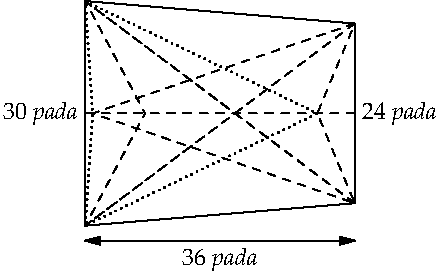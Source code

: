 settings.tex="pdflatex";

texpreamble("\usepackage{amsmath}
\usepackage{amsthm,amssymb}
\usepackage{mathpazo}
\usepackage[svgnames]{xcolor}
");
import graph;

size(220);

picture pic;

pair z0=(0,0);
pair z1=(15,0);
pair z2=(12,36);
pair z3=(0,36);
pair z4=(0,1);
pair z5=(0,8);
pair z6=(0,31);

draw(pic,z1--(-z1)--(-z2.x,z2.y)--z2--cycle);
draw(pic,z0--z3,dashed);
draw(pic,(-z2.x,z2.y)--z1--z5--(-z1)--z2,dashed);
draw(pic,(-z1)--z4--z1--z6--cycle,Dotted);
draw(pic,(-z2.x,z2.y)--z4--z2--z6--cycle,dashed);
draw(pic,(-z2.x,z2.y)--z1,dashed);
draw(pic,-z1--z2,dashed);

add(rotate(-90,(0,0))*pic);

label("30 \emph{pada}",(0,0),W);
label("24 \emph{pada}",rotate(-90,(0,0))*(0,36),E);
draw("36 \emph{pada}",rotate(-90,(0,0))*(17,0)--rotate(-90,(0,0))*(17,36),Arrows);

